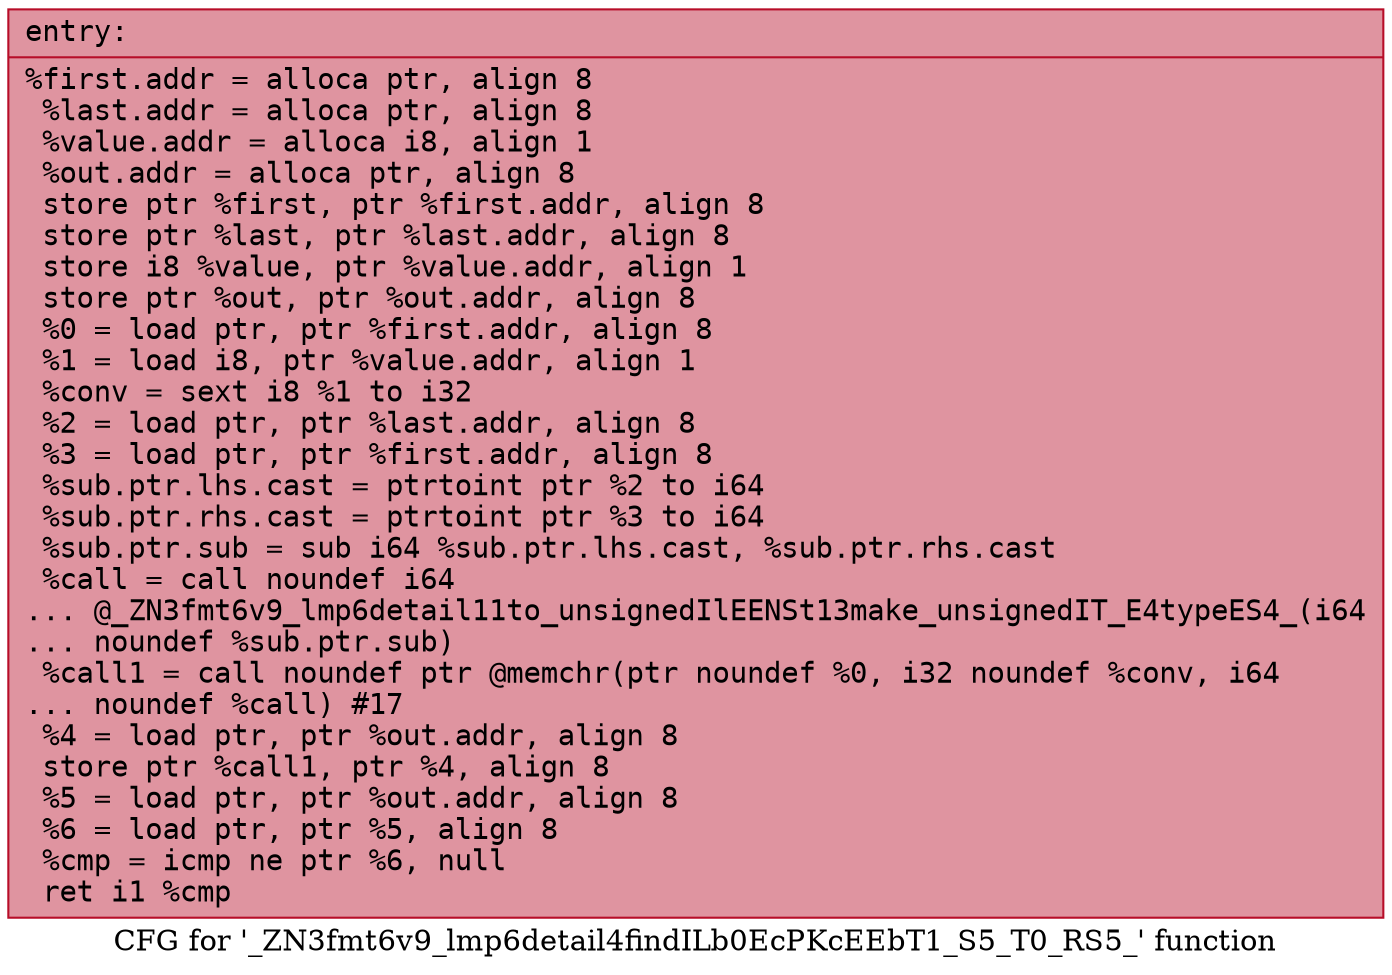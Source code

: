 digraph "CFG for '_ZN3fmt6v9_lmp6detail4findILb0EcPKcEEbT1_S5_T0_RS5_' function" {
	label="CFG for '_ZN3fmt6v9_lmp6detail4findILb0EcPKcEEbT1_S5_T0_RS5_' function";

	Node0x55fec34537e0 [shape=record,color="#b70d28ff", style=filled, fillcolor="#b70d2870" fontname="Courier",label="{entry:\l|  %first.addr = alloca ptr, align 8\l  %last.addr = alloca ptr, align 8\l  %value.addr = alloca i8, align 1\l  %out.addr = alloca ptr, align 8\l  store ptr %first, ptr %first.addr, align 8\l  store ptr %last, ptr %last.addr, align 8\l  store i8 %value, ptr %value.addr, align 1\l  store ptr %out, ptr %out.addr, align 8\l  %0 = load ptr, ptr %first.addr, align 8\l  %1 = load i8, ptr %value.addr, align 1\l  %conv = sext i8 %1 to i32\l  %2 = load ptr, ptr %last.addr, align 8\l  %3 = load ptr, ptr %first.addr, align 8\l  %sub.ptr.lhs.cast = ptrtoint ptr %2 to i64\l  %sub.ptr.rhs.cast = ptrtoint ptr %3 to i64\l  %sub.ptr.sub = sub i64 %sub.ptr.lhs.cast, %sub.ptr.rhs.cast\l  %call = call noundef i64\l... @_ZN3fmt6v9_lmp6detail11to_unsignedIlEENSt13make_unsignedIT_E4typeES4_(i64\l... noundef %sub.ptr.sub)\l  %call1 = call noundef ptr @memchr(ptr noundef %0, i32 noundef %conv, i64\l... noundef %call) #17\l  %4 = load ptr, ptr %out.addr, align 8\l  store ptr %call1, ptr %4, align 8\l  %5 = load ptr, ptr %out.addr, align 8\l  %6 = load ptr, ptr %5, align 8\l  %cmp = icmp ne ptr %6, null\l  ret i1 %cmp\l}"];
}
